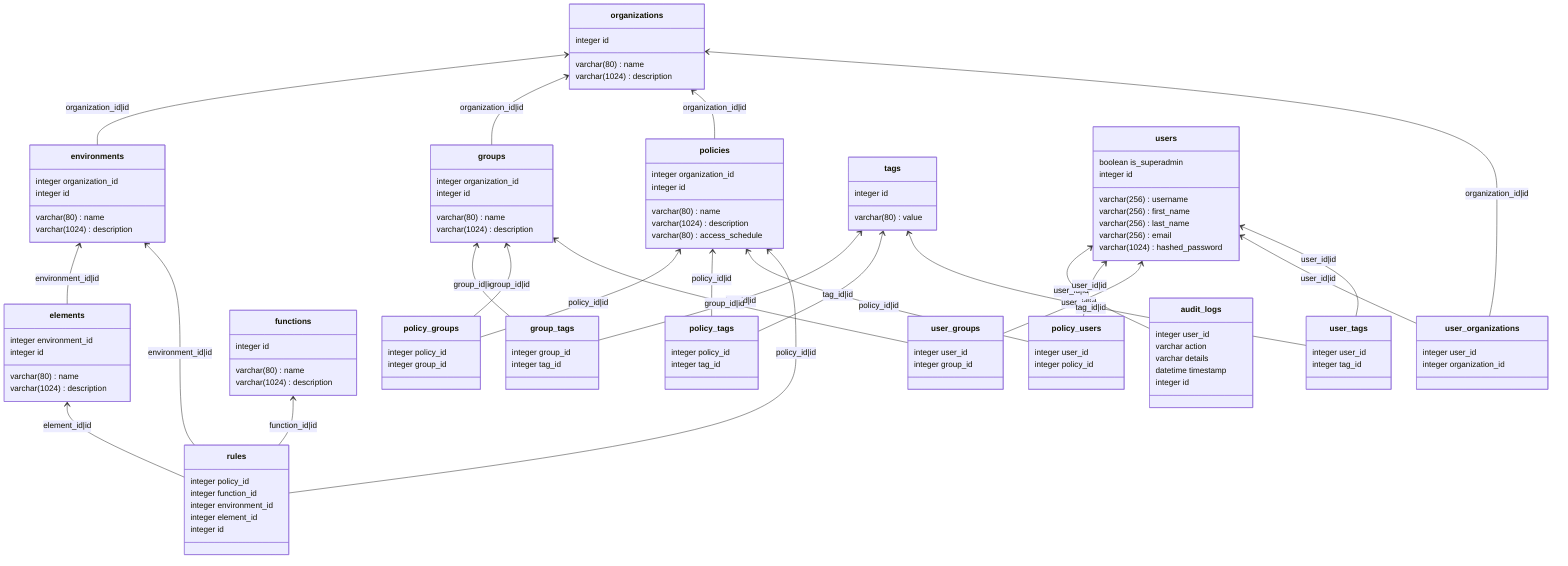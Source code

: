 classDiagram
direction BT
class audit_logs {
   integer user_id
   varchar action
   varchar details
   datetime timestamp
   integer id
}
class elements {
   varchar(80) name
   varchar(1024) description
   integer environment_id
   integer id
}
class environments {
   varchar(80) name
   varchar(1024) description
   integer organization_id
   integer id
}
class functions {
   varchar(80) name
   varchar(1024) description
   integer id
}
class group_tags {
   integer group_id
   integer tag_id
}
class groups {
   varchar(80) name
   varchar(1024) description
   integer organization_id
   integer id
}
class organizations {
   varchar(80) name
   varchar(1024) description
   integer id
}
class policies {
   varchar(80) name
   varchar(1024) description
   varchar(80) access_schedule
   integer organization_id
   integer id
}
class policy_groups {
   integer policy_id
   integer group_id
}
class policy_tags {
   integer policy_id
   integer tag_id
}
class policy_users {
   integer user_id
   integer policy_id
}
class rules {
   integer policy_id
   integer function_id
   integer environment_id
   integer element_id
   integer id
}
class tags {
   varchar(80) value
   integer id
}
class user_groups {
   integer user_id
   integer group_id
}
class user_organizations {
   integer user_id
   integer organization_id
}
class user_tags {
   integer user_id
   integer tag_id
}
class users {
   varchar(256) username
   varchar(256) first_name
   varchar(256) last_name
   varchar(256) email
   varchar(1024) hashed_password
   boolean is_superadmin
   integer id
}

audit_logs  -->  users : user_id|id
elements  -->  environments : environment_id|id
environments  -->  organizations : organization_id|id
group_tags  -->  groups : group_id|id
group_tags  -->  tags : tag_id|id
groups  -->  organizations : organization_id|id
policies  -->  organizations : organization_id|id
policy_groups  -->  groups : group_id|id
policy_groups  -->  policies : policy_id|id
policy_tags  -->  policies : policy_id|id
policy_tags  -->  tags : tag_id|id
policy_users  -->  policies : policy_id|id
policy_users  -->  users : user_id|id
rules  -->  elements : element_id|id
rules  -->  environments : environment_id|id
rules  -->  functions : function_id|id
rules  -->  policies : policy_id|id
user_groups  -->  groups : group_id|id
user_groups  -->  users : user_id|id
user_organizations  -->  organizations : organization_id|id
user_organizations  -->  users : user_id|id
user_tags  -->  tags : tag_id|id
user_tags  -->  users : user_id|id